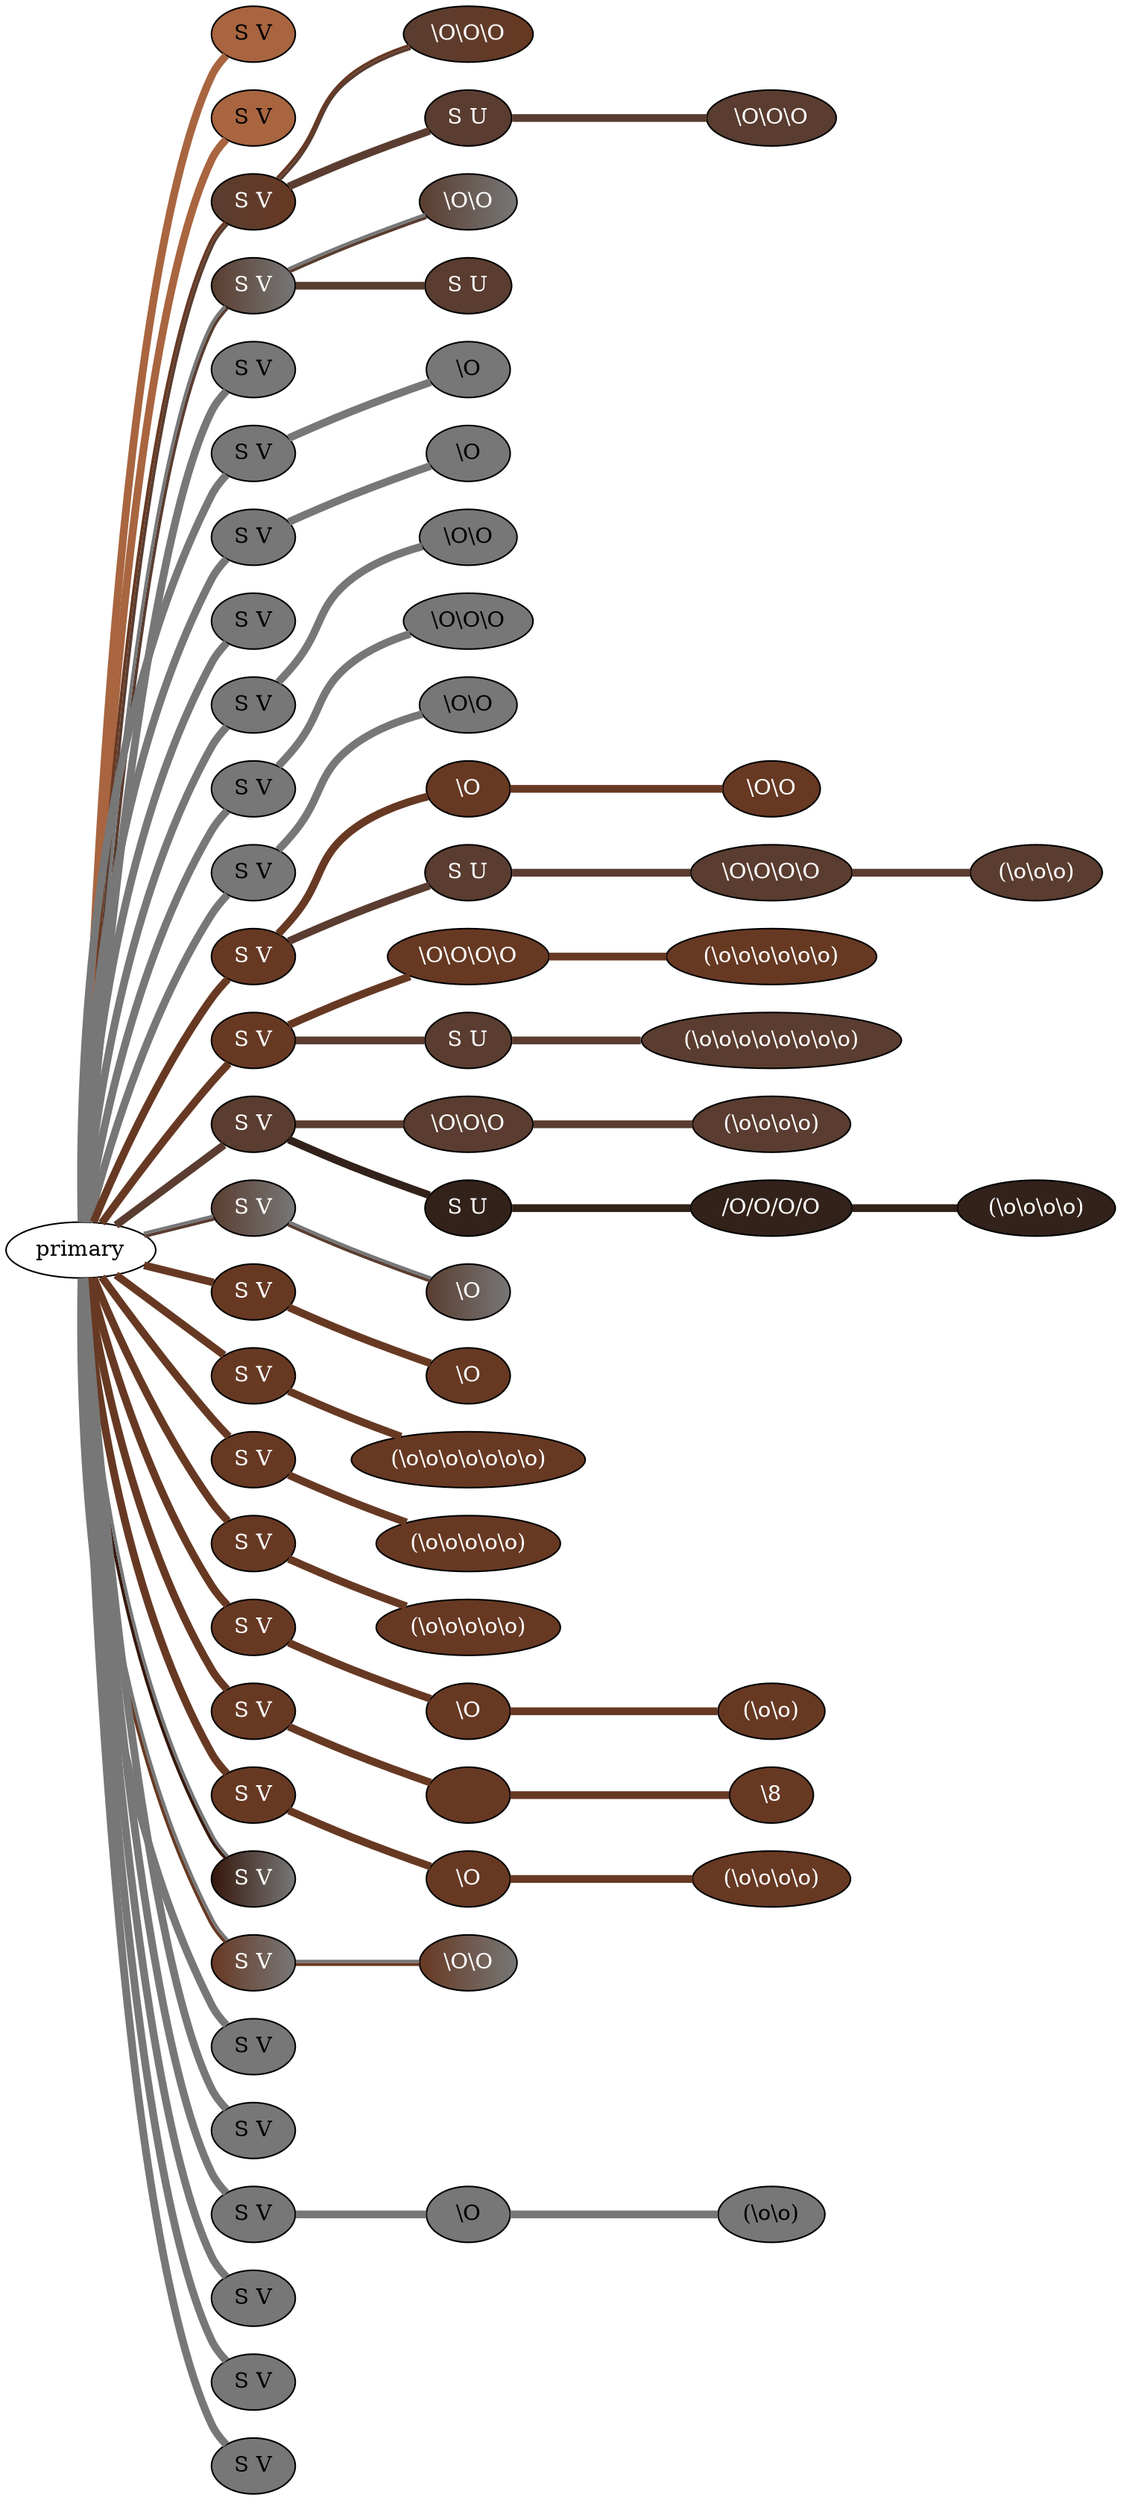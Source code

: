 graph {
 graph [rankdir=LR]
"1" [qtype="pendant_node", pendant_colors="#A86540", pendant_ply="S", pendant_attach="V", pendant_length="0.0", label="S V", style=filled, fillcolor="#A86540", fontcolor="#000000"]
"primary" -- "1" [qtype="pendant_link",penwidth=5,color="#A86540"]
"2" [qtype="pendant_node", pendant_colors="#A86540", pendant_ply="S", pendant_attach="V", pendant_length="0.5", label="S V", style=filled, fillcolor="#A86540", fontcolor="#000000"]
"primary" -- "2" [qtype="pendant_link",penwidth=5,color="#A86540"]
"3" [qtype="pendant_node", pendant_colors="#5A3D30:#673923", pendant_ply="S", pendant_attach="V", pendant_length="14.0", label="S V", style=filled, fillcolor="#5A3D30:#673923", fontcolor="#ffffff"]
"primary" -- "3" [qtype="pendant_link",penwidth=2,color="#5A3D30:#673923"]
"3:0" [qtype="knot_node", knot_value="3", knot_type="S", knot_position="9.0", knot_spin="Z", label="\\O\\O\\O", style=filled, fillcolor="#5A3D30:#673923" , fontcolor="#ffffff"]
"3" -- "3:0" [qtype="knot_link",penwidth=2,color="#5A3D30:#673923"]
"3s1" [qtype="pendant_node", pendant_colors="#5A3D30", pendant_ply="S", pendant_attach="U", pendant_length="7.5", label="S U", style=filled, fillcolor="#5A3D30", fontcolor="#ffffff"]
"3" -- "3s1" [qtype="pendant_link",penwidth=5,color="#5A3D30"]
"3s1:0" [qtype="knot_node", knot_value="3", knot_type="S", knot_position="3.0", knot_spin="Z", label="\\O\\O\\O", style=filled, fillcolor="#5A3D30" , fontcolor="#ffffff"]
"3s1" -- "3s1:0" [qtype="knot_link",penwidth=5,color="#5A3D30"]
"4" [qtype="pendant_node", pendant_colors="#5A3D30:#777777", pendant_ply="S", pendant_attach="V", pendant_length="13.5", label="S V", style=filled, fillcolor="#5A3D30:#777777", fontcolor="#ffffff"]
"primary" -- "4" [qtype="pendant_link",penwidth=2,color="#5A3D30:#777777"]
"4:0" [qtype="knot_node", knot_value="2", knot_type="S", knot_position="9.0", knot_spin="Z", label="\\O\\O", style=filled, fillcolor="#5A3D30:#777777" , fontcolor="#ffffff"]
"4" -- "4:0" [qtype="knot_link",penwidth=2,color="#5A3D30:#777777"]
"4s1" [qtype="pendant_node", pendant_colors="#5A3D30", pendant_ply="S", pendant_attach="U", pendant_length="6.5", label="S U", style=filled, fillcolor="#5A3D30", fontcolor="#ffffff"]
"4" -- "4s1" [qtype="pendant_link",penwidth=5,color="#5A3D30"]
"5" [qtype="pendant_node", pendant_colors="#777777", pendant_ply="S", pendant_attach="V", pendant_length="14.0", label="S V", style=filled, fillcolor="#777777", fontcolor="#000000"]
"primary" -- "5" [qtype="pendant_link",penwidth=5,color="#777777"]
"6" [qtype="pendant_node", pendant_colors="#777777", pendant_ply="S", pendant_attach="V", pendant_length="13.0", label="S V", style=filled, fillcolor="#777777", fontcolor="#000000"]
"primary" -- "6" [qtype="pendant_link",penwidth=5,color="#777777"]
"6:0" [qtype="knot_node", knot_value="1", knot_type="S", knot_position="9.5", knot_spin="Z", label="\\O", style=filled, fillcolor="#777777" , fontcolor="#000000"]
"6" -- "6:0" [qtype="knot_link",penwidth=5,color="#777777"]
"7" [qtype="pendant_node", pendant_colors="#777777", pendant_ply="S", pendant_attach="V", pendant_length="14.0", label="S V", style=filled, fillcolor="#777777", fontcolor="#000000"]
"primary" -- "7" [qtype="pendant_link",penwidth=5,color="#777777"]
"7:0" [qtype="knot_node", knot_value="1", knot_type="S", knot_position="9.5", knot_spin="Z", label="\\O", style=filled, fillcolor="#777777" , fontcolor="#000000"]
"7" -- "7:0" [qtype="knot_link",penwidth=5,color="#777777"]
"8" [qtype="pendant_node", pendant_colors="#777777", pendant_ply="S", pendant_attach="V", pendant_length="8.5", label="S V", style=filled, fillcolor="#777777", fontcolor="#000000"]
"primary" -- "8" [qtype="pendant_link",penwidth=5,color="#777777"]
"9" [qtype="pendant_node", pendant_colors="#777777", pendant_ply="S", pendant_attach="V", pendant_length="14.5", label="S V", style=filled, fillcolor="#777777", fontcolor="#000000"]
"primary" -- "9" [qtype="pendant_link",penwidth=5,color="#777777"]
"9:0" [qtype="knot_node", knot_value="2", knot_type="S", knot_position="10.0", knot_spin="Z", label="\\O\\O", style=filled, fillcolor="#777777" , fontcolor="#000000"]
"9" -- "9:0" [qtype="knot_link",penwidth=5,color="#777777"]
"10" [qtype="pendant_node", pendant_colors="#777777", pendant_ply="S", pendant_attach="V", pendant_length="11.0", label="S V", style=filled, fillcolor="#777777", fontcolor="#000000"]
"primary" -- "10" [qtype="pendant_link",penwidth=5,color="#777777"]
"10:0" [qtype="knot_node", knot_value="3", knot_type="S", knot_position="10.0", knot_spin="Z", label="\\O\\O\\O", style=filled, fillcolor="#777777" , fontcolor="#000000"]
"10" -- "10:0" [qtype="knot_link",penwidth=5,color="#777777"]
"11" [qtype="pendant_node", pendant_colors="#777777", pendant_ply="S", pendant_attach="V", pendant_length="14.0", label="S V", style=filled, fillcolor="#777777", fontcolor="#000000"]
"primary" -- "11" [qtype="pendant_link",penwidth=5,color="#777777"]
"11:0" [qtype="knot_node", knot_value="2", knot_type="S", knot_position="13.0", knot_spin="Z", label="\\O\\O", style=filled, fillcolor="#777777" , fontcolor="#000000"]
"11" -- "11:0" [qtype="knot_link",penwidth=5,color="#777777"]
"12" [qtype="pendant_node", pendant_colors="#673923", pendant_ply="S", pendant_attach="V", pendant_length="20.0", label="S V", style=filled, fillcolor="#673923", fontcolor="#ffffff"]
"primary" -- "12" [qtype="pendant_link",penwidth=5,color="#673923"]
"12:0" [qtype="knot_node", knot_value="1", knot_type="S", knot_position="3.5", knot_spin="Z", label="\\O", style=filled, fillcolor="#673923" , fontcolor="#ffffff"]
"12" -- "12:0" [qtype="knot_link",penwidth=5,color="#673923"]
"12:1" [qtype="knot_node", knot_value="2", knot_type="S", knot_position="10.5", knot_spin="Z", label="\\O\\O", style=filled, fillcolor="#673923" , fontcolor="#ffffff"]
"12:0" -- "12:1" [qtype="knot_link",penwidth=5,color="#673923"]
"12s1" [qtype="pendant_node", pendant_colors="#5A3D30", pendant_ply="S", pendant_attach="U", pendant_length="15.5", label="S U", style=filled, fillcolor="#5A3D30", fontcolor="#ffffff"]
"12" -- "12s1" [qtype="pendant_link",penwidth=5,color="#5A3D30"]
"12s1:0" [qtype="knot_node", knot_value="4", knot_type="S", knot_position="4.5", knot_spin="Z", label="\\O\\O\\O\\O", style=filled, fillcolor="#5A3D30" , fontcolor="#ffffff"]
"12s1" -- "12s1:0" [qtype="knot_link",penwidth=5,color="#5A3D30"]
"12s1:1" [qtype="knot_node", knot_value="3", knot_type="L", knot_position="13.5", knot_spin="Z", label="(\\o\\o\\o)", style=filled, fillcolor="#5A3D30" , fontcolor="#ffffff"]
"12s1:0" -- "12s1:1" [qtype="knot_link",penwidth=5,color="#5A3D30"]
"13" [qtype="pendant_node", pendant_colors="#673923", pendant_ply="S", pendant_attach="V", pendant_length="26.0", label="S V", style=filled, fillcolor="#673923", fontcolor="#ffffff"]
"primary" -- "13" [qtype="pendant_link",penwidth=5,color="#673923"]
"13:0" [qtype="knot_node", knot_value="4", knot_type="S", knot_position="11.5", knot_spin="Z", label="\\O\\O\\O\\O", style=filled, fillcolor="#673923" , fontcolor="#ffffff"]
"13" -- "13:0" [qtype="knot_link",penwidth=5,color="#673923"]
"13:1" [qtype="knot_node", knot_value="6", knot_type="L", knot_position="20.5", knot_spin="Z", label="(\\o\\o\\o\\o\\o\\o)", style=filled, fillcolor="#673923" , fontcolor="#ffffff"]
"13:0" -- "13:1" [qtype="knot_link",penwidth=5,color="#673923"]
"13s1" [qtype="pendant_node", pendant_colors="#5A3D30", pendant_ply="S", pendant_attach="U", pendant_length="21.5", label="S U", style=filled, fillcolor="#5A3D30", fontcolor="#ffffff"]
"13" -- "13s1" [qtype="pendant_link",penwidth=5,color="#5A3D30"]
"13s1:0" [qtype="knot_node", knot_value="8", knot_type="L", knot_position="14.0", knot_spin="Z", label="(\\o\\o\\o\\o\\o\\o\\o\\o)", style=filled, fillcolor="#5A3D30" , fontcolor="#ffffff"]
"13s1" -- "13s1:0" [qtype="knot_link",penwidth=5,color="#5A3D30"]
"14" [qtype="pendant_node", pendant_colors="#5A3D30", pendant_ply="S", pendant_attach="V", pendant_length="30.5", label="S V", style=filled, fillcolor="#5A3D30", fontcolor="#ffffff"]
"primary" -- "14" [qtype="pendant_link",penwidth=5,color="#5A3D30"]
"14:0" [qtype="knot_node", knot_value="3", knot_type="S", knot_position="4.5", knot_spin="Z", label="\\O\\O\\O", style=filled, fillcolor="#5A3D30" , fontcolor="#ffffff"]
"14" -- "14:0" [qtype="knot_link",penwidth=5,color="#5A3D30"]
"14:1" [qtype="knot_node", knot_value="4", knot_type="L", knot_position="20.5", knot_spin="Z", label="(\\o\\o\\o\\o)", style=filled, fillcolor="#5A3D30" , fontcolor="#ffffff"]
"14:0" -- "14:1" [qtype="knot_link",penwidth=5,color="#5A3D30"]
"14s1" [qtype="pendant_node", pendant_colors="#32221A", pendant_ply="S", pendant_attach="U", pendant_length="21.5", label="S U", style=filled, fillcolor="#32221A", fontcolor="#ffffff"]
"14" -- "14s1" [qtype="pendant_link",penwidth=5,color="#32221A"]
"14s1:0" [qtype="knot_node", knot_value="4", knot_type="S", knot_position="4.5", knot_spin="S", label="/O/O/O/O", style=filled, fillcolor="#32221A" , fontcolor="#ffffff"]
"14s1" -- "14s1:0" [qtype="knot_link",penwidth=5,color="#32221A"]
"14s1:1" [qtype="knot_node", knot_value="4", knot_type="L", knot_position="13.0", knot_spin="Z", label="(\\o\\o\\o\\o)", style=filled, fillcolor="#32221A" , fontcolor="#ffffff"]
"14s1:0" -- "14s1:1" [qtype="knot_link",penwidth=5,color="#32221A"]
"15" [qtype="pendant_node", pendant_colors="#5A3D30:#777777", pendant_ply="S", pendant_attach="V", pendant_length="25.5", label="S V", style=filled, fillcolor="#5A3D30:#777777", fontcolor="#ffffff"]
"primary" -- "15" [qtype="pendant_link",penwidth=2,color="#5A3D30:#777777"]
"15:0" [qtype="knot_node", knot_value="1", knot_type="S", knot_position="11.5", knot_spin="Z", label="\\O", style=filled, fillcolor="#5A3D30:#777777" , fontcolor="#ffffff"]
"15" -- "15:0" [qtype="knot_link",penwidth=2,color="#5A3D30:#777777"]
"16" [qtype="pendant_node", pendant_colors="#673923", pendant_ply="S", pendant_attach="V", pendant_length="21.0", label="S V", style=filled, fillcolor="#673923", fontcolor="#ffffff"]
"primary" -- "16" [qtype="pendant_link",penwidth=5,color="#673923"]
"16:0" [qtype="knot_node", knot_value="1", knot_type="S", knot_position="11.5", knot_spin="Z", label="\\O", style=filled, fillcolor="#673923" , fontcolor="#ffffff"]
"16" -- "16:0" [qtype="knot_link",penwidth=5,color="#673923"]
"17" [qtype="pendant_node", pendant_colors="#673923", pendant_ply="S", pendant_attach="V", pendant_length="37.0", label="S V", style=filled, fillcolor="#673923", fontcolor="#ffffff"]
"primary" -- "17" [qtype="pendant_link",penwidth=5,color="#673923"]
"17:0" [qtype="knot_node", knot_value="7", knot_type="L", knot_position="21.0", knot_spin="Z", label="(\\o\\o\\o\\o\\o\\o\\o)", style=filled, fillcolor="#673923" , fontcolor="#ffffff"]
"17" -- "17:0" [qtype="knot_link",penwidth=5,color="#673923"]
"18" [qtype="pendant_node", pendant_colors="#673923", pendant_ply="S", pendant_attach="V", pendant_length="29.0", label="S V", style=filled, fillcolor="#673923", fontcolor="#ffffff"]
"primary" -- "18" [qtype="pendant_link",penwidth=5,color="#673923"]
"18:0" [qtype="knot_node", knot_value="5", knot_type="L", knot_position="20.0", knot_spin="Z", label="(\\o\\o\\o\\o\\o)", style=filled, fillcolor="#673923" , fontcolor="#ffffff"]
"18" -- "18:0" [qtype="knot_link",penwidth=5,color="#673923"]
"19" [qtype="pendant_node", pendant_colors="#673923", pendant_ply="S", pendant_attach="V", pendant_length="27.5", label="S V", style=filled, fillcolor="#673923", fontcolor="#ffffff"]
"primary" -- "19" [qtype="pendant_link",penwidth=5,color="#673923"]
"19:0" [qtype="knot_node", knot_value="5", knot_type="L", knot_position="19.5", knot_spin="Z", label="(\\o\\o\\o\\o\\o)", style=filled, fillcolor="#673923" , fontcolor="#ffffff"]
"19" -- "19:0" [qtype="knot_link",penwidth=5,color="#673923"]
"20" [qtype="pendant_node", pendant_colors="#673923", pendant_ply="S", pendant_attach="V", pendant_length="23.0", label="S V", style=filled, fillcolor="#673923", fontcolor="#ffffff"]
"primary" -- "20" [qtype="pendant_link",penwidth=5,color="#673923"]
"20:0" [qtype="knot_node", knot_value="1", knot_type="S", knot_position="12.0", knot_spin="Z", label="\\O", style=filled, fillcolor="#673923" , fontcolor="#ffffff"]
"20" -- "20:0" [qtype="knot_link",penwidth=5,color="#673923"]
"20:1" [qtype="knot_node", knot_value="2", knot_type="L", knot_position="20.5", knot_spin="Z", label="(\\o\\o)", style=filled, fillcolor="#673923" , fontcolor="#ffffff"]
"20:0" -- "20:1" [qtype="knot_link",penwidth=5,color="#673923"]
"21" [qtype="pendant_node", pendant_colors="#673923", pendant_ply="S", pendant_attach="V", pendant_length="33.0", label="S V", style=filled, fillcolor="#673923", fontcolor="#ffffff"]
"primary" -- "21" [qtype="pendant_link",penwidth=5,color="#673923"]
"21:0" [qtype="knot_node", knot_value="1", knot_type="", knot_position="12.0", knot_spin="Z", label="", style=filled, fillcolor="#673923" , fontcolor="#ffffff"]
"21" -- "21:0" [qtype="knot_link",penwidth=5,color="#673923"]
"21:1" [qtype="knot_node", knot_value="1", knot_type="E", knot_position="21.0", knot_spin="Z", label="\\8", style=filled, fillcolor="#673923" , fontcolor="#ffffff"]
"21:0" -- "21:1" [qtype="knot_link",penwidth=5,color="#673923"]
"22" [qtype="pendant_node", pendant_colors="#673923", pendant_ply="S", pendant_attach="V", pendant_length="42.5", label="S V", style=filled, fillcolor="#673923", fontcolor="#ffffff"]
"primary" -- "22" [qtype="pendant_link",penwidth=5,color="#673923"]
"22:0" [qtype="knot_node", knot_value="1", knot_type="S", knot_position="12.5", knot_spin="Z", label="\\O", style=filled, fillcolor="#673923" , fontcolor="#ffffff"]
"22" -- "22:0" [qtype="knot_link",penwidth=5,color="#673923"]
"22:1" [qtype="knot_node", knot_value="4", knot_type="L", knot_position="22.0", knot_spin="Z", label="(\\o\\o\\o\\o)", style=filled, fillcolor="#673923" , fontcolor="#ffffff"]
"22:0" -- "22:1" [qtype="knot_link",penwidth=5,color="#673923"]
"23" [qtype="pendant_node", pendant_colors="#35170C:#777777", pendant_ply="S", pendant_attach="V", pendant_length="2.5", label="S V", style=filled, fillcolor="#35170C:#777777", fontcolor="#ffffff"]
"primary" -- "23" [qtype="pendant_link",penwidth=2,color="#35170C:#777777"]
"24" [qtype="pendant_node", pendant_colors="#673923:#777777", pendant_ply="S", pendant_attach="V", pendant_length="33.0", label="S V", style=filled, fillcolor="#673923:#777777", fontcolor="#ffffff"]
"primary" -- "24" [qtype="pendant_link",penwidth=2,color="#673923:#777777"]
"24:0" [qtype="knot_node", knot_value="2", knot_type="S", knot_position="22.5", knot_spin="Z", label="\\O\\O", style=filled, fillcolor="#673923:#777777" , fontcolor="#ffffff"]
"24" -- "24:0" [qtype="knot_link",penwidth=2,color="#673923:#777777"]
"25" [qtype="pendant_node", pendant_colors="#777777", pendant_ply="S", pendant_attach="V", pendant_length="4.0", label="S V", style=filled, fillcolor="#777777", fontcolor="#000000"]
"primary" -- "25" [qtype="pendant_link",penwidth=5,color="#777777"]
"26" [qtype="pendant_node", pendant_colors="#777777", pendant_ply="S", pendant_attach="V", pendant_length="4.0", label="S V", style=filled, fillcolor="#777777", fontcolor="#000000"]
"primary" -- "26" [qtype="pendant_link",penwidth=5,color="#777777"]
"27" [qtype="pendant_node", pendant_colors="#777777", pendant_ply="S", pendant_attach="V", pendant_length="29.5", label="S V", style=filled, fillcolor="#777777", fontcolor="#000000"]
"primary" -- "27" [qtype="pendant_link",penwidth=5,color="#777777"]
"27:0" [qtype="knot_node", knot_value="1", knot_type="S", knot_position="11.5", knot_spin="Z", label="\\O", style=filled, fillcolor="#777777" , fontcolor="#000000"]
"27" -- "27:0" [qtype="knot_link",penwidth=5,color="#777777"]
"27:1" [qtype="knot_node", knot_value="2", knot_type="L", knot_position="22.0", knot_spin="Z", label="(\\o\\o)", style=filled, fillcolor="#777777" , fontcolor="#000000"]
"27:0" -- "27:1" [qtype="knot_link",penwidth=5,color="#777777"]
"28" [qtype="pendant_node", pendant_colors="#777777", pendant_ply="S", pendant_attach="V", pendant_length="3.0", label="S V", style=filled, fillcolor="#777777", fontcolor="#000000"]
"primary" -- "28" [qtype="pendant_link",penwidth=5,color="#777777"]
"29" [qtype="pendant_node", pendant_colors="#777777", pendant_ply="S", pendant_attach="V", pendant_length="10.0", label="S V", style=filled, fillcolor="#777777", fontcolor="#000000"]
"primary" -- "29" [qtype="pendant_link",penwidth=5,color="#777777"]
"30" [qtype="pendant_node", pendant_colors="#777777", pendant_ply="S", pendant_attach="V", pendant_length="12.0", label="S V", style=filled, fillcolor="#777777", fontcolor="#000000"]
"primary" -- "30" [qtype="pendant_link",penwidth=5,color="#777777"]
}
